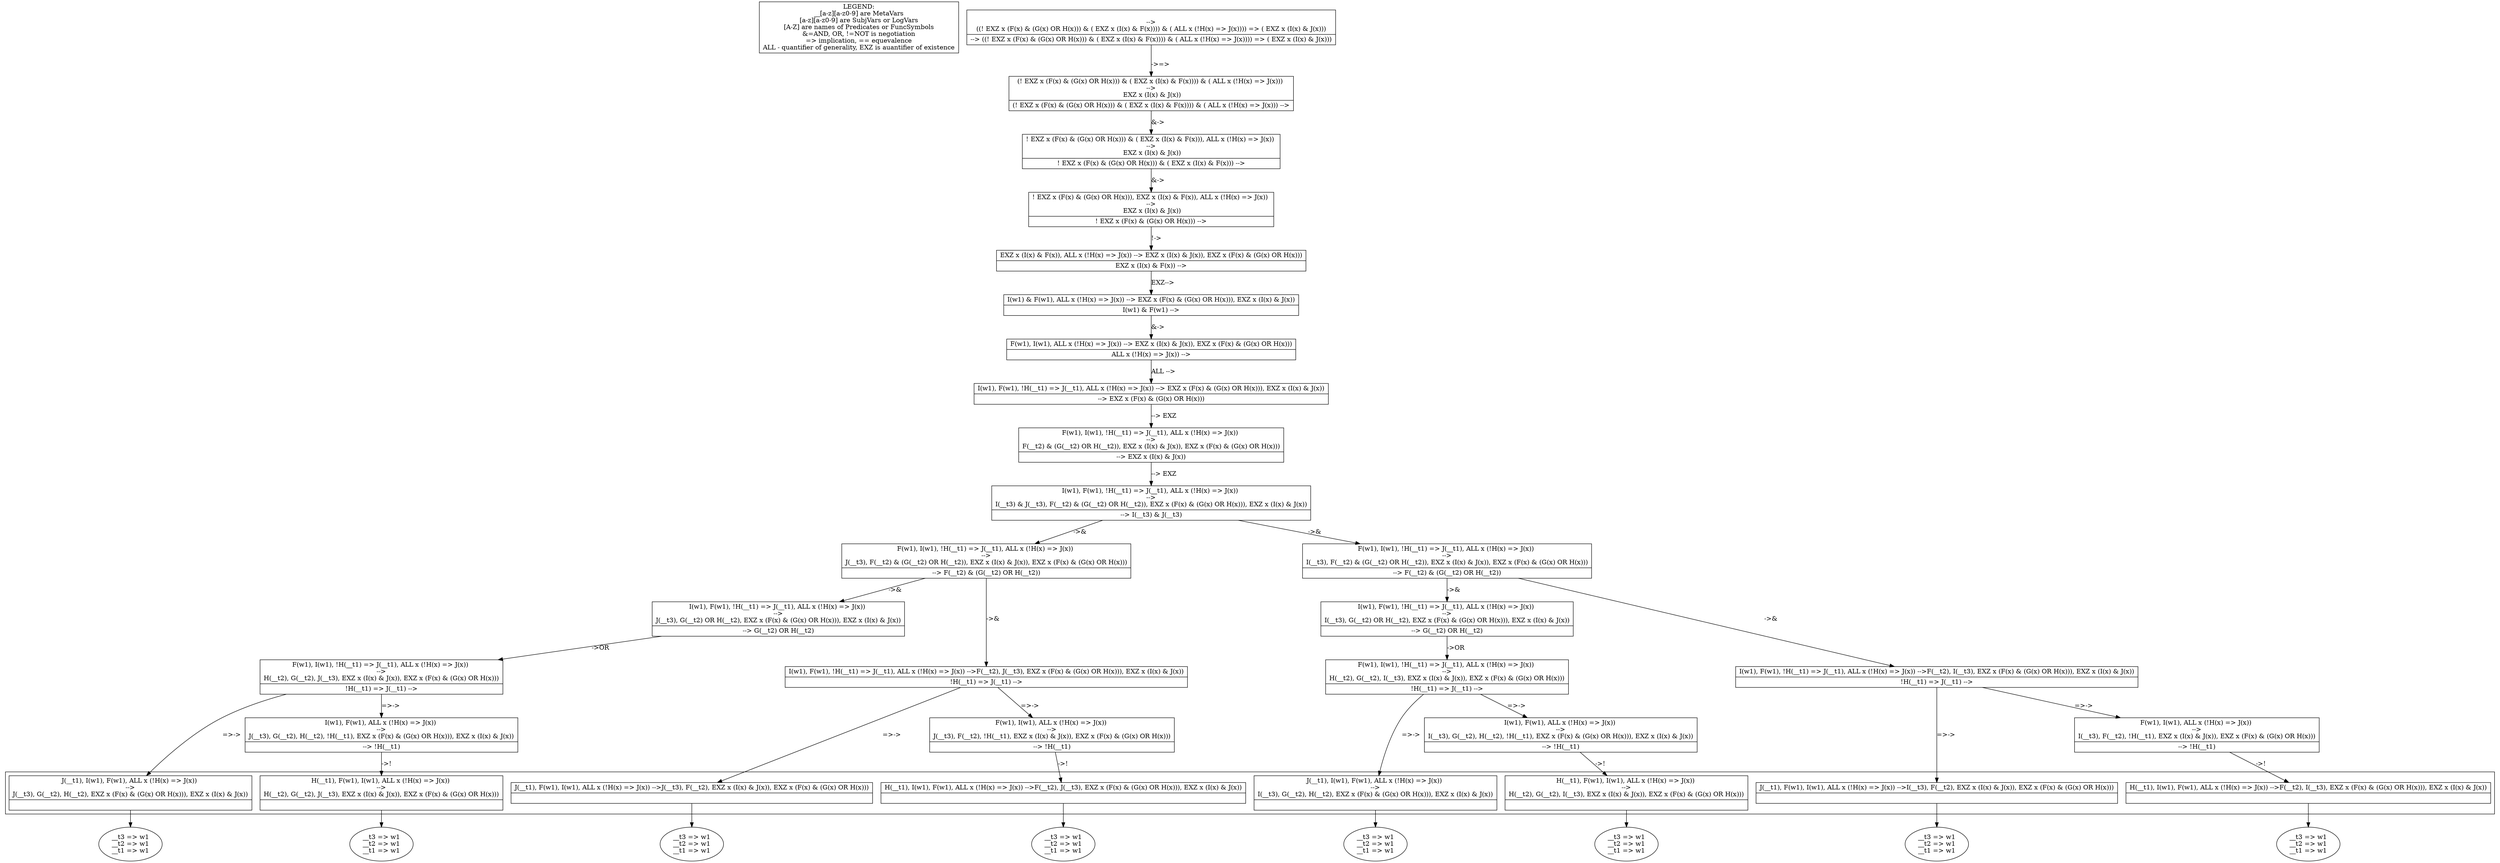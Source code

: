 digraph X {
legend [shape=box,label="LEGEND:\n__[a-z][a-z0-9] are MetaVars\n[a-z][a-z0-9] are SubjVars or LogVars\n[A-Z] are names of Predicates or FuncSymbols\n&=AND, OR, !=NOT is negotiation\n=> implication, == equevalence\nALL - quantifier of generality, EXZ is auantifier of existence"];	37 [label="__t3 => w1\n__t2 => w1\n__t1 => w1\n"]
	36 [label="__t3 => w1\n__t2 => w1\n__t1 => w1\n"]
	35 [label="__t3 => w1\n__t2 => w1\n__t1 => w1\n"]
	34 [label="__t3 => w1\n__t2 => w1\n__t1 => w1\n"]
	33 [label="__t3 => w1\n__t2 => w1\n__t1 => w1\n"]
	32 [label="__t3 => w1\n__t2 => w1\n__t1 => w1\n"]
	31 [label="__t3 => w1\n__t2 => w1\n__t1 => w1\n"]
	30 [label="__t3 => w1\n__t2 => w1\n__t1 => w1\n"]
	subgraph cluster2 {
		29 [shape=record,label="{<seq> H(__t1), F(w1), I(w1),  ALL x (!H(x) =\> J(x)) \n--\>\nH(__t2), G(__t2), J(__t3),  EXZ x (I(x) & J(x)),  EXZ x (F(x) & (G(x) OR H(x))) |<lastfip>  }"];
	}
	29 -> 35 [label=""]
	subgraph cluster2 {
		28 [shape=record,label="{<seq> H(__t1), F(w1), I(w1),  ALL x (!H(x) =\> J(x)) \n--\>\nH(__t2), G(__t2), I(__t3),  EXZ x (I(x) & J(x)),  EXZ x (F(x) & (G(x) OR H(x))) |<lastfip>  }"];
	}
	28 -> 31 [label=""]
	subgraph cluster2 {
		27 [shape=record,label="{<seq> J(__t1), I(w1), F(w1),  ALL x (!H(x) =\> J(x)) \n--\>\nI(__t3), G(__t2), H(__t2),  EXZ x (F(x) & (G(x) OR H(x))),  EXZ x (I(x) & J(x)) |<lastfip>  }"];
	}
	27 -> 30 [label=""]
	26 [shape=record,label="{<seq> I(w1), F(w1),  ALL x (!H(x) =\> J(x)) \n--\>\nI(__t3), G(__t2), H(__t2), !H(__t1),  EXZ x (F(x) & (G(x) OR H(x))),  EXZ x (I(x) & J(x)) |<lastfip> --\> !H(__t1) }"];
	26 -> 28 [label="->!"]
	subgraph cluster2 {
		25 [shape=record,label="{<seq> H(__t1), I(w1), F(w1),  ALL x (!H(x) =\> J(x)) --\>F(__t2), I(__t3),  EXZ x (F(x) & (G(x) OR H(x))),  EXZ x (I(x) & J(x)) |<lastfip>  }"];
	}
	25 -> 32 [label=""]
	subgraph cluster2 {
		24 [shape=record,label="{<seq> J(__t1), I(w1), F(w1),  ALL x (!H(x) =\> J(x)) \n--\>\nJ(__t3), G(__t2), H(__t2),  EXZ x (F(x) & (G(x) OR H(x))),  EXZ x (I(x) & J(x)) |<lastfip>  }"];
	}
	24 -> 34 [label=""]
	23 [shape=record,label="{<seq> I(w1), F(w1),  ALL x (!H(x) =\> J(x)) \n--\>\nJ(__t3), G(__t2), H(__t2), !H(__t1),  EXZ x (F(x) & (G(x) OR H(x))),  EXZ x (I(x) & J(x)) |<lastfip> --\> !H(__t1) }"];
	23 -> 29 [label="->!"]
	subgraph cluster2 {
		22 [shape=record,label="{<seq> H(__t1), I(w1), F(w1),  ALL x (!H(x) =\> J(x)) --\>F(__t2), J(__t3),  EXZ x (F(x) & (G(x) OR H(x))),  EXZ x (I(x) & J(x)) |<lastfip>  }"];
	}
	22 -> 36 [label=""]
	subgraph cluster2 {
		21 [shape=record,label="{<seq> J(__t1), F(w1), I(w1),  ALL x (!H(x) =\> J(x)) --\>J(__t3), F(__t2),  EXZ x (I(x) & J(x)),  EXZ x (F(x) & (G(x) OR H(x))) |<lastfip>  }"];
	}
	21 -> 37 [label=""]
	20 [shape=record,label="{<seq> F(w1), I(w1),  ALL x (!H(x) =\> J(x)) \n--\>\nJ(__t3), F(__t2), !H(__t1),  EXZ x (I(x) & J(x)),  EXZ x (F(x) & (G(x) OR H(x))) |<lastfip> --\> !H(__t1) }"];
	20 -> 22 [label="->!"]
	19 [shape=record,label="{<seq> F(w1), I(w1), !H(__t1) =\> J(__t1),  ALL x (!H(x) =\> J(x)) \n--\>\nH(__t2), G(__t2), J(__t3),  EXZ x (I(x) & J(x)),  EXZ x (F(x) & (G(x) OR H(x))) |<lastfip> !H(__t1) =\> J(__t1) --\> }"];
	19 -> 24 [label="=>->"]
	19 -> 23 [label="=>->"]
	subgraph cluster2 {
		18 [shape=record,label="{<seq> J(__t1), F(w1), I(w1),  ALL x (!H(x) =\> J(x)) --\>I(__t3), F(__t2),  EXZ x (I(x) & J(x)),  EXZ x (F(x) & (G(x) OR H(x))) |<lastfip>  }"];
	}
	18 -> 33 [label=""]
	17 [shape=record,label="{<seq> F(w1), I(w1),  ALL x (!H(x) =\> J(x)) \n--\>\nI(__t3), F(__t2), !H(__t1),  EXZ x (I(x) & J(x)),  EXZ x (F(x) & (G(x) OR H(x))) |<lastfip> --\> !H(__t1) }"];
	17 -> 25 [label="->!"]
	16 [shape=record,label="{<seq> F(w1), I(w1), !H(__t1) =\> J(__t1),  ALL x (!H(x) =\> J(x)) \n--\>\nH(__t2), G(__t2), I(__t3),  EXZ x (I(x) & J(x)),  EXZ x (F(x) & (G(x) OR H(x))) |<lastfip> !H(__t1) =\> J(__t1) --\> }"];
	16 -> 27 [label="=>->"]
	16 -> 26 [label="=>->"]
	15 [shape=record,label="{<seq> I(w1), F(w1), !H(__t1) =\> J(__t1),  ALL x (!H(x) =\> J(x)) \n--\>\nI(__t3), G(__t2) OR H(__t2),  EXZ x (F(x) & (G(x) OR H(x))),  EXZ x (I(x) & J(x)) |<lastfip> --\> G(__t2) OR H(__t2) }"];
	15 -> 16 [label="->OR"]
	14 [shape=record,label="{<seq> I(w1), F(w1), !H(__t1) =\> J(__t1),  ALL x (!H(x) =\> J(x)) --\>F(__t2), I(__t3),  EXZ x (F(x) & (G(x) OR H(x))),  EXZ x (I(x) & J(x)) |<lastfip> !H(__t1) =\> J(__t1) --\> }"];
	14 -> 18 [label="=>->"]
	14 -> 17 [label="=>->"]
	13 [shape=record,label="{<seq> I(w1), F(w1), !H(__t1) =\> J(__t1),  ALL x (!H(x) =\> J(x)) \n--\>\nJ(__t3), G(__t2) OR H(__t2),  EXZ x (F(x) & (G(x) OR H(x))),  EXZ x (I(x) & J(x)) |<lastfip> --\> G(__t2) OR H(__t2) }"];
	13 -> 19 [label="->OR"]
	12 [shape=record,label="{<seq> I(w1), F(w1), !H(__t1) =\> J(__t1),  ALL x (!H(x) =\> J(x)) --\>F(__t2), J(__t3),  EXZ x (F(x) & (G(x) OR H(x))),  EXZ x (I(x) & J(x)) |<lastfip> !H(__t1) =\> J(__t1) --\> }"];
	12 -> 21 [label="=>->"]
	12 -> 20 [label="=>->"]
	11 [shape=record,label="{<seq> F(w1), I(w1), !H(__t1) =\> J(__t1),  ALL x (!H(x) =\> J(x)) \n--\>\nJ(__t3), F(__t2) & (G(__t2) OR H(__t2)),  EXZ x (I(x) & J(x)),  EXZ x (F(x) & (G(x) OR H(x))) |<lastfip> --\> F(__t2) & (G(__t2) OR H(__t2)) }"];
	11 -> 13 [label="->&"]
	11 -> 12 [label="->&"]
	10 [shape=record,label="{<seq> F(w1), I(w1), !H(__t1) =\> J(__t1),  ALL x (!H(x) =\> J(x)) \n--\>\nI(__t3), F(__t2) & (G(__t2) OR H(__t2)),  EXZ x (I(x) & J(x)),  EXZ x (F(x) & (G(x) OR H(x))) |<lastfip> --\> F(__t2) & (G(__t2) OR H(__t2)) }"];
	10 -> 15 [label="->&"]
	10 -> 14 [label="->&"]
	9 [shape=record,label="{<seq> I(w1), F(w1), !H(__t1) =\> J(__t1),  ALL x (!H(x) =\> J(x)) \n--\>\nI(__t3) & J(__t3), F(__t2) & (G(__t2) OR H(__t2)),  EXZ x (F(x) & (G(x) OR H(x))),  EXZ x (I(x) & J(x)) |<lastfip> --\> I(__t3) & J(__t3) }"];
	9 -> 11 [label="->&"]
	9 -> 10 [label="->&"]
	8 [shape=record,label="{<seq> F(w1), I(w1), !H(__t1) =\> J(__t1),  ALL x (!H(x) =\> J(x)) \n--\>\nF(__t2) & (G(__t2) OR H(__t2)),  EXZ x (I(x) & J(x)),  EXZ x (F(x) & (G(x) OR H(x))) |<lastfip> --\>  EXZ x (I(x) & J(x)) }"];
	8 -> 9 [label="--> EXZ"]
	7 [shape=record,label="{<seq> I(w1), F(w1), !H(__t1) =\> J(__t1),  ALL x (!H(x) =\> J(x)) --\> EXZ x (F(x) & (G(x) OR H(x))),  EXZ x (I(x) & J(x)) |<lastfip> --\>  EXZ x (F(x) & (G(x) OR H(x))) }"];
	7 -> 8 [label="--> EXZ"]
	6 [shape=record,label="{<seq> F(w1), I(w1),  ALL x (!H(x) =\> J(x)) --\> EXZ x (I(x) & J(x)),  EXZ x (F(x) & (G(x) OR H(x))) |<lastfip>  ALL x (!H(x) =\> J(x)) --\> }"];
	6 -> 7 [label="ALL -->"]
	5 [shape=record,label="{<seq> I(w1) & F(w1),  ALL x (!H(x) =\> J(x)) --\> EXZ x (F(x) & (G(x) OR H(x))),  EXZ x (I(x) & J(x)) |<lastfip> I(w1) & F(w1) --\> }"];
	5 -> 6 [label="&->"]
	4 [shape=record,label="{<seq>  EXZ x (I(x) & F(x)),  ALL x (!H(x) =\> J(x)) --\> EXZ x (I(x) & J(x)),  EXZ x (F(x) & (G(x) OR H(x))) |<lastfip>  EXZ x (I(x) & F(x)) --\> }"];
	4 -> 5 [label="EXZ-->"]
	3 [shape=record,label="{<seq> ! EXZ x (F(x) & (G(x) OR H(x))),  EXZ x (I(x) & F(x)),  ALL x (!H(x) =\> J(x)) \n--\>\n EXZ x (I(x) & J(x)) |<lastfip> ! EXZ x (F(x) & (G(x) OR H(x))) --\> }"];
	3 -> 4 [label="!->"]
	2 [shape=record,label="{<seq> ! EXZ x (F(x) & (G(x) OR H(x))) & ( EXZ x (I(x) & F(x))),  ALL x (!H(x) =\> J(x)) \n--\>\n EXZ x (I(x) & J(x)) |<lastfip> ! EXZ x (F(x) & (G(x) OR H(x))) & ( EXZ x (I(x) & F(x))) --\> }"];
	2 -> 3 [label="&->"]
	1 [shape=record,label="{<seq> (! EXZ x (F(x) & (G(x) OR H(x))) & ( EXZ x (I(x) & F(x)))) & ( ALL x (!H(x) =\> J(x))) \n--\>\n EXZ x (I(x) & J(x)) |<lastfip> (! EXZ x (F(x) & (G(x) OR H(x))) & ( EXZ x (I(x) & F(x)))) & ( ALL x (!H(x) =\> J(x))) --\> }"];
	1 -> 2 [label="&->"]
	0 [shape=record,label="{<seq>  \n--\>\n((! EXZ x (F(x) & (G(x) OR H(x))) & ( EXZ x (I(x) & F(x)))) & ( ALL x (!H(x) =\> J(x)))) =\> ( EXZ x (I(x) & J(x))) |<lastfip> --\> ((! EXZ x (F(x) & (G(x) OR H(x))) & ( EXZ x (I(x) & F(x)))) & ( ALL x (!H(x) =\> J(x)))) =\> ( EXZ x (I(x) & J(x))) }"];
	0 -> 1 [label="->=>"]
}

